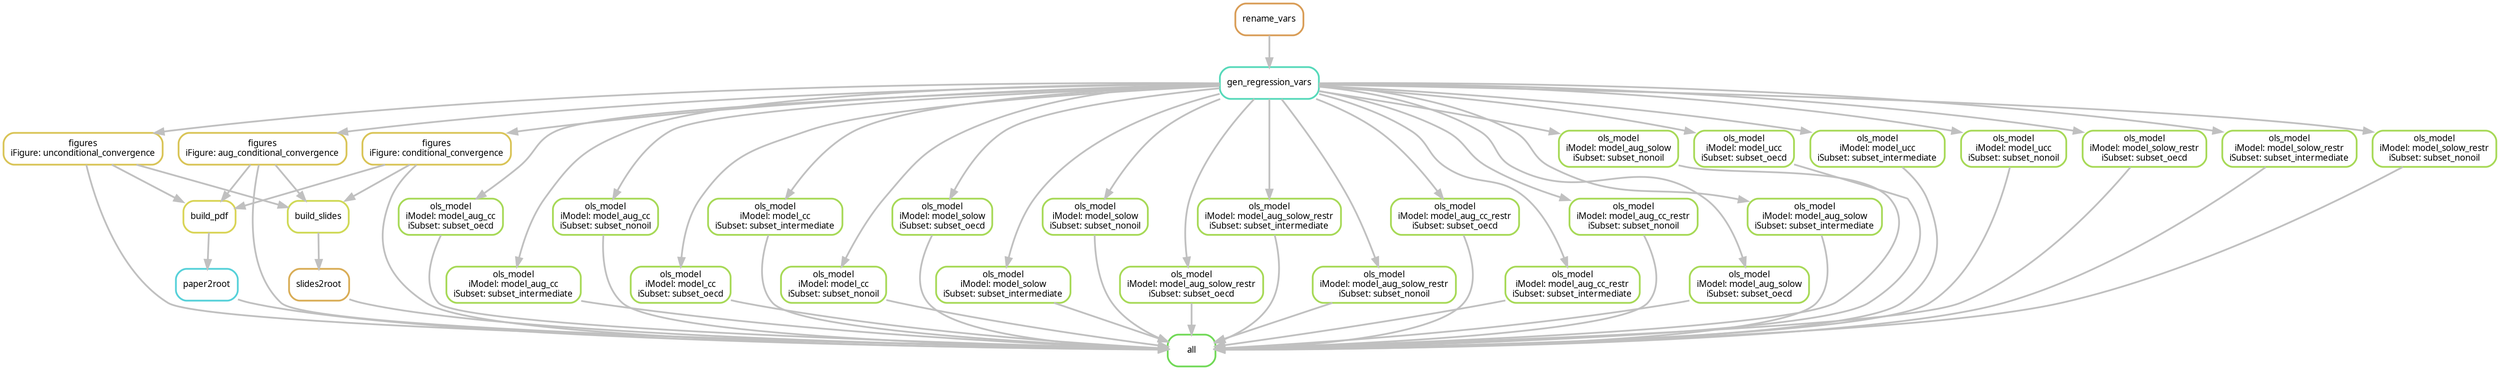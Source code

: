 digraph snakemake_dag {
    graph[bgcolor=white, margin=0];
    node[shape=box, style=rounded, fontname=sans,                 fontsize=10, penwidth=2];
    edge[penwidth=2, color=grey];
	0[label = "all", color = "0.30 0.6 0.85", style="rounded"];
	1[label = "paper2root", color = "0.51 0.6 0.85", style="rounded"];
	2[label = "build_pdf", color = "0.16 0.6 0.85", style="rounded"];
	3[label = "figures\niFigure: unconditional_convergence", color = "0.14 0.6 0.85", style="rounded"];
	4[label = "gen_regression_vars", color = "0.46 0.6 0.85", style="rounded"];
	5[label = "rename_vars", color = "0.09 0.6 0.85", style="rounded"];
	6[label = "figures\niFigure: aug_conditional_convergence", color = "0.14 0.6 0.85", style="rounded"];
	7[label = "figures\niFigure: conditional_convergence", color = "0.14 0.6 0.85", style="rounded"];
	8[label = "slides2root", color = "0.11 0.6 0.85", style="rounded"];
	9[label = "build_slides", color = "0.18 0.6 0.85", style="rounded"];
	10[label = "ols_model\niModel: model_aug_cc\niSubset: subset_oecd", color = "0.23 0.6 0.85", style="rounded"];
	11[label = "ols_model\niModel: model_aug_cc\niSubset: subset_intermediate", color = "0.23 0.6 0.85", style="rounded"];
	12[label = "ols_model\niModel: model_aug_cc\niSubset: subset_nonoil", color = "0.23 0.6 0.85", style="rounded"];
	13[label = "ols_model\niModel: model_cc\niSubset: subset_oecd", color = "0.23 0.6 0.85", style="rounded"];
	14[label = "ols_model\niModel: model_cc\niSubset: subset_intermediate", color = "0.23 0.6 0.85", style="rounded"];
	15[label = "ols_model\niModel: model_cc\niSubset: subset_nonoil", color = "0.23 0.6 0.85", style="rounded"];
	16[label = "ols_model\niModel: model_solow\niSubset: subset_oecd", color = "0.23 0.6 0.85", style="rounded"];
	17[label = "ols_model\niModel: model_solow\niSubset: subset_intermediate", color = "0.23 0.6 0.85", style="rounded"];
	18[label = "ols_model\niModel: model_solow\niSubset: subset_nonoil", color = "0.23 0.6 0.85", style="rounded"];
	19[label = "ols_model\niModel: model_aug_solow_restr\niSubset: subset_oecd", color = "0.23 0.6 0.85", style="rounded"];
	20[label = "ols_model\niModel: model_aug_solow_restr\niSubset: subset_intermediate", color = "0.23 0.6 0.85", style="rounded"];
	21[label = "ols_model\niModel: model_aug_solow_restr\niSubset: subset_nonoil", color = "0.23 0.6 0.85", style="rounded"];
	22[label = "ols_model\niModel: model_aug_cc_restr\niSubset: subset_oecd", color = "0.23 0.6 0.85", style="rounded"];
	23[label = "ols_model\niModel: model_aug_cc_restr\niSubset: subset_intermediate", color = "0.23 0.6 0.85", style="rounded"];
	24[label = "ols_model\niModel: model_aug_cc_restr\niSubset: subset_nonoil", color = "0.23 0.6 0.85", style="rounded"];
	25[label = "ols_model\niModel: model_aug_solow\niSubset: subset_oecd", color = "0.23 0.6 0.85", style="rounded"];
	26[label = "ols_model\niModel: model_aug_solow\niSubset: subset_intermediate", color = "0.23 0.6 0.85", style="rounded"];
	27[label = "ols_model\niModel: model_aug_solow\niSubset: subset_nonoil", color = "0.23 0.6 0.85", style="rounded"];
	28[label = "ols_model\niModel: model_ucc\niSubset: subset_oecd", color = "0.23 0.6 0.85", style="rounded"];
	29[label = "ols_model\niModel: model_ucc\niSubset: subset_intermediate", color = "0.23 0.6 0.85", style="rounded"];
	30[label = "ols_model\niModel: model_ucc\niSubset: subset_nonoil", color = "0.23 0.6 0.85", style="rounded"];
	31[label = "ols_model\niModel: model_solow_restr\niSubset: subset_oecd", color = "0.23 0.6 0.85", style="rounded"];
	32[label = "ols_model\niModel: model_solow_restr\niSubset: subset_intermediate", color = "0.23 0.6 0.85", style="rounded"];
	33[label = "ols_model\niModel: model_solow_restr\niSubset: subset_nonoil", color = "0.23 0.6 0.85", style="rounded"];
	1 -> 0
	8 -> 0
	10 -> 0
	11 -> 0
	12 -> 0
	13 -> 0
	14 -> 0
	15 -> 0
	16 -> 0
	17 -> 0
	18 -> 0
	19 -> 0
	20 -> 0
	21 -> 0
	22 -> 0
	23 -> 0
	24 -> 0
	25 -> 0
	26 -> 0
	27 -> 0
	28 -> 0
	29 -> 0
	30 -> 0
	31 -> 0
	32 -> 0
	33 -> 0
	3 -> 0
	6 -> 0
	7 -> 0
	2 -> 1
	3 -> 2
	6 -> 2
	7 -> 2
	4 -> 3
	5 -> 4
	4 -> 6
	4 -> 7
	9 -> 8
	3 -> 9
	6 -> 9
	7 -> 9
	4 -> 10
	4 -> 11
	4 -> 12
	4 -> 13
	4 -> 14
	4 -> 15
	4 -> 16
	4 -> 17
	4 -> 18
	4 -> 19
	4 -> 20
	4 -> 21
	4 -> 22
	4 -> 23
	4 -> 24
	4 -> 25
	4 -> 26
	4 -> 27
	4 -> 28
	4 -> 29
	4 -> 30
	4 -> 31
	4 -> 32
	4 -> 33
}            
